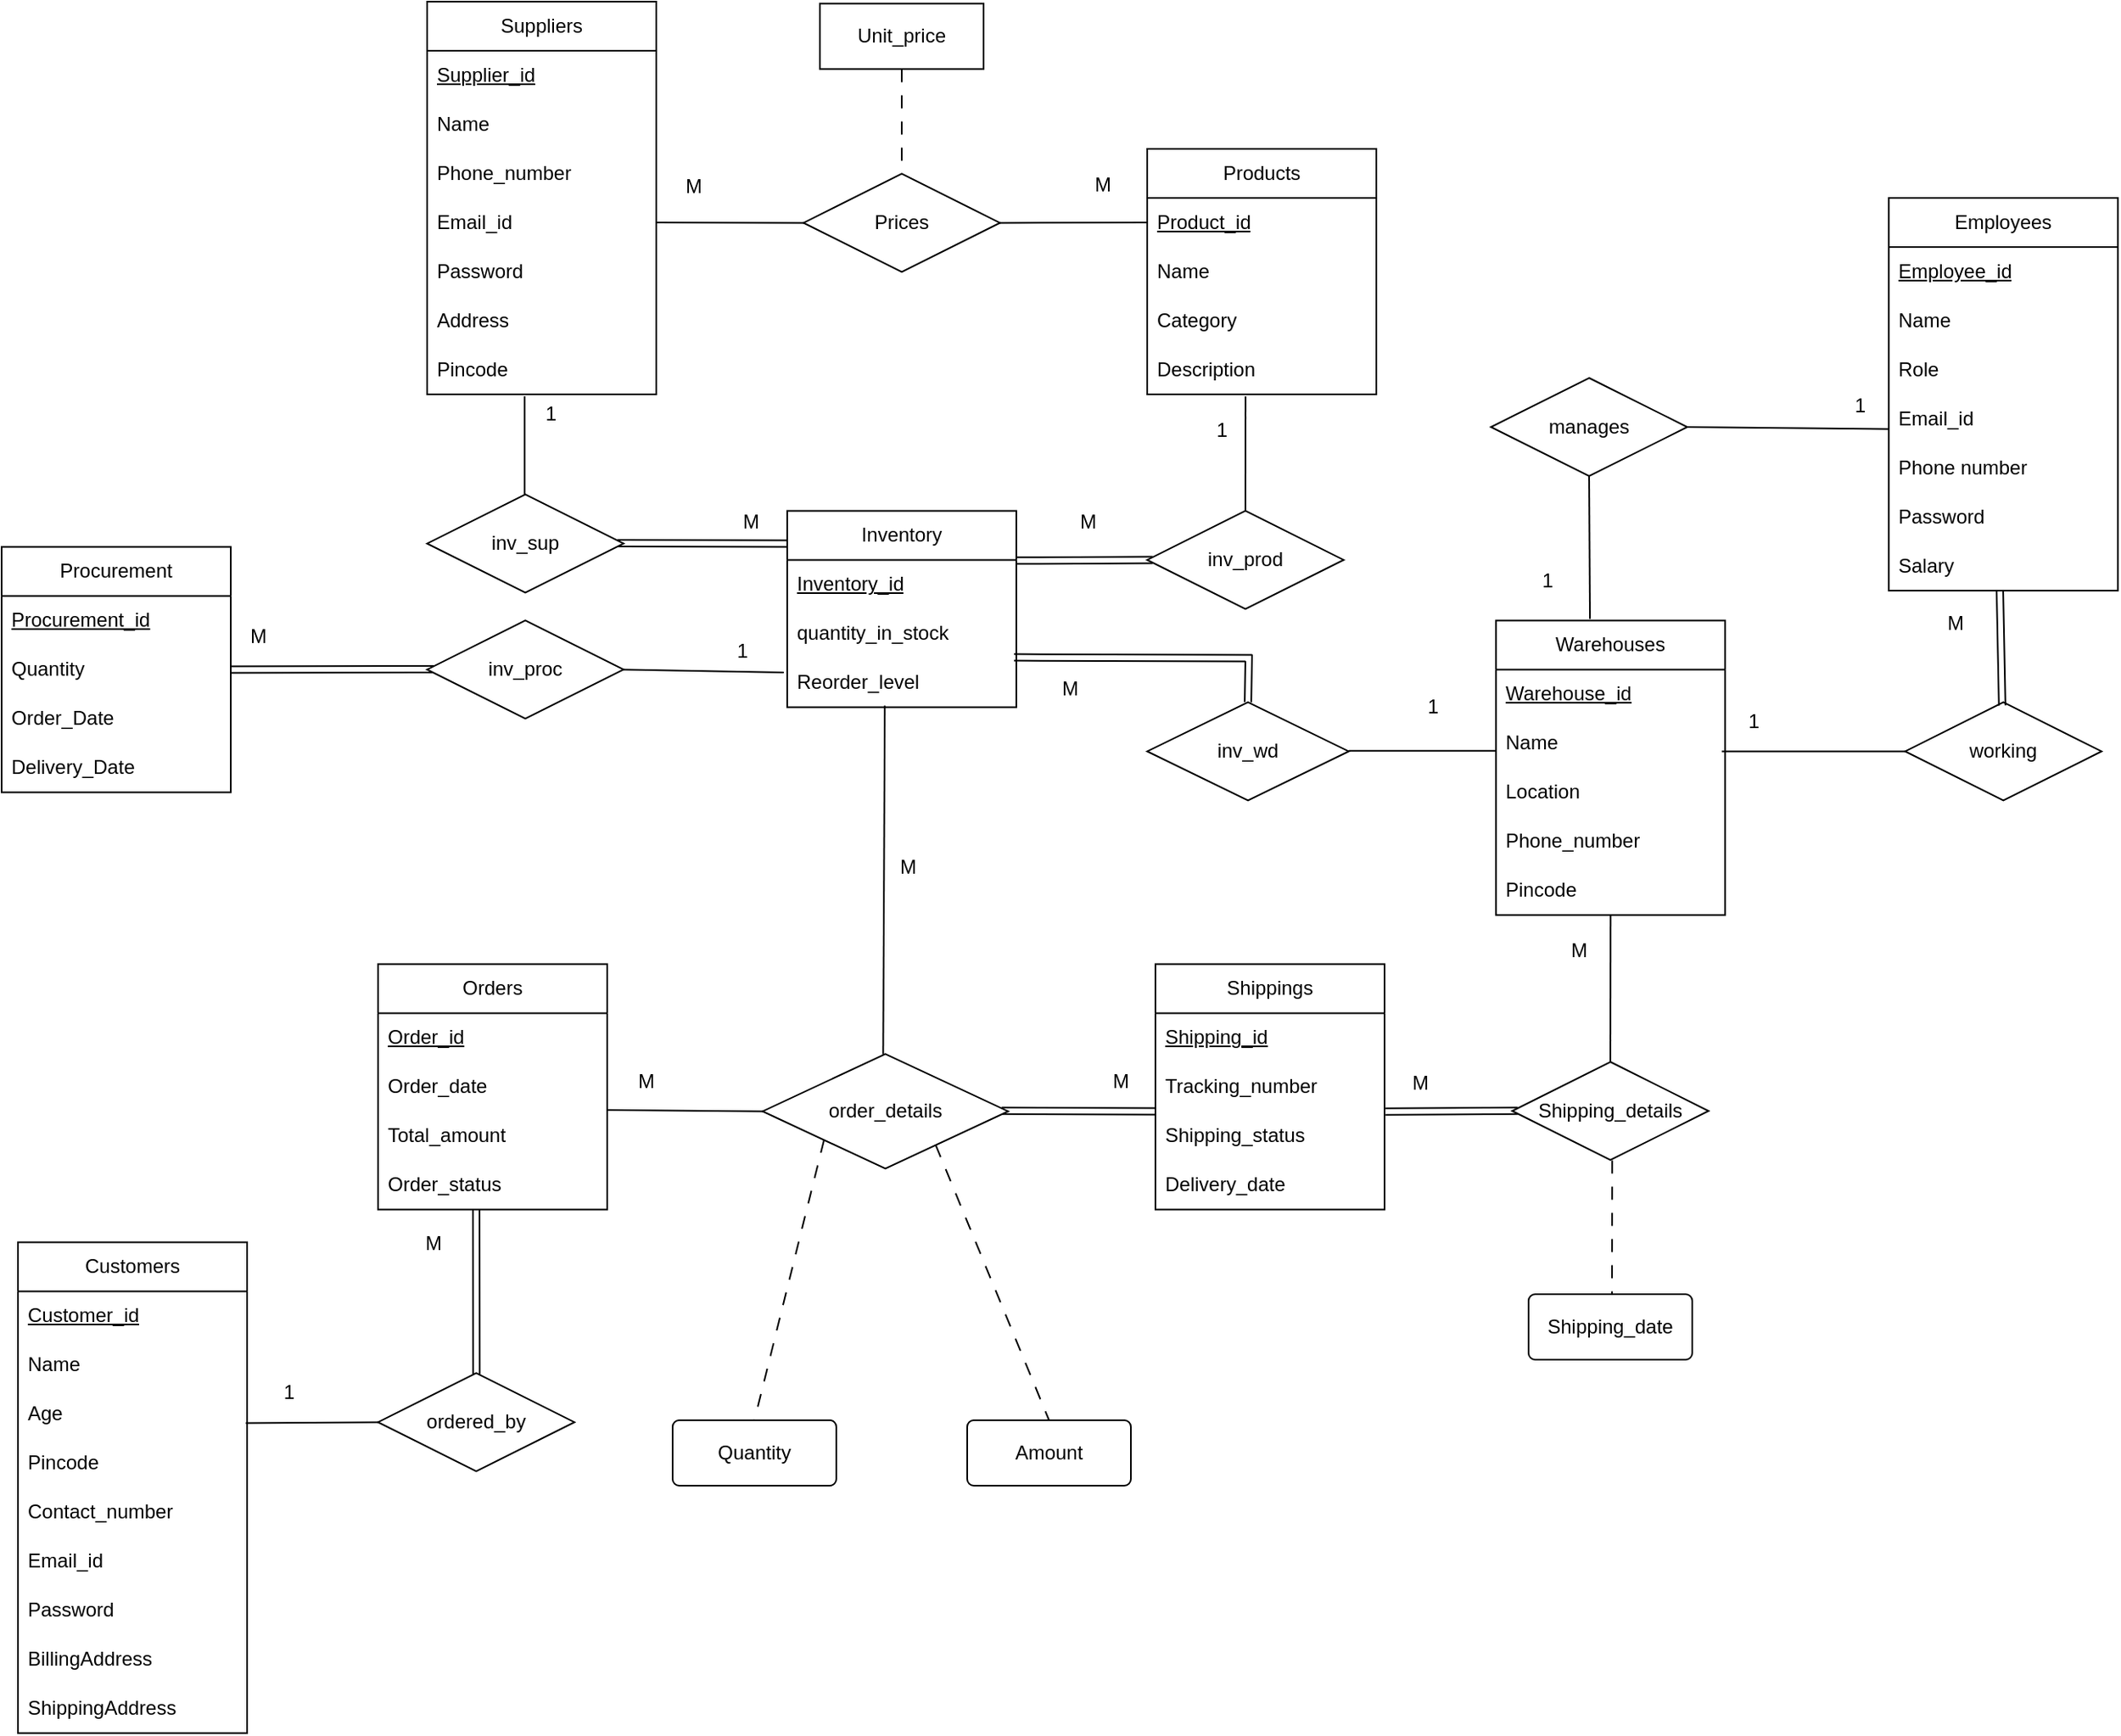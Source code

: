 <mxfile version="26.0.9">
  <diagram name="Page-1" id="eX2mGc1xsXaxanmaqfp4">
    <mxGraphModel dx="869" dy="508" grid="1" gridSize="10" guides="1" tooltips="1" connect="1" arrows="1" fold="1" page="1" pageScale="1" pageWidth="2336" pageHeight="1654" math="0" shadow="0">
      <root>
        <mxCell id="0" />
        <mxCell id="1" parent="0" />
        <mxCell id="3TpKh58GNLnH1wsVVT6F-79" value="Procurement" style="swimlane;fontStyle=0;childLayout=stackLayout;horizontal=1;startSize=30;horizontalStack=0;resizeParent=1;resizeParentMax=0;resizeLast=0;collapsible=1;marginBottom=0;whiteSpace=wrap;html=1;" parent="1" vertex="1">
          <mxGeometry x="470" y="603.2" width="140" height="150" as="geometry">
            <mxRectangle x="40" y="40" width="110" height="30" as="alternateBounds" />
          </mxGeometry>
        </mxCell>
        <mxCell id="3TpKh58GNLnH1wsVVT6F-80" value="Procurement_id" style="text;strokeColor=none;fillColor=none;align=left;verticalAlign=middle;spacingLeft=4;spacingRight=4;overflow=hidden;points=[[0,0.5],[1,0.5]];portConstraint=eastwest;rotatable=0;whiteSpace=wrap;html=1;fontStyle=4" parent="3TpKh58GNLnH1wsVVT6F-79" vertex="1">
          <mxGeometry y="30" width="140" height="30" as="geometry" />
        </mxCell>
        <mxCell id="3TpKh58GNLnH1wsVVT6F-81" value="Quantity" style="text;strokeColor=none;fillColor=none;align=left;verticalAlign=middle;spacingLeft=4;spacingRight=4;overflow=hidden;points=[[0,0.5],[1,0.5]];portConstraint=eastwest;rotatable=0;whiteSpace=wrap;html=1;" parent="3TpKh58GNLnH1wsVVT6F-79" vertex="1">
          <mxGeometry y="60" width="140" height="30" as="geometry" />
        </mxCell>
        <mxCell id="3TpKh58GNLnH1wsVVT6F-82" value="Order_Date" style="text;strokeColor=none;fillColor=none;align=left;verticalAlign=middle;spacingLeft=4;spacingRight=4;overflow=hidden;points=[[0,0.5],[1,0.5]];portConstraint=eastwest;rotatable=0;whiteSpace=wrap;html=1;" parent="3TpKh58GNLnH1wsVVT6F-79" vertex="1">
          <mxGeometry y="90" width="140" height="30" as="geometry" />
        </mxCell>
        <mxCell id="3TpKh58GNLnH1wsVVT6F-83" value="Delivery_Date" style="text;strokeColor=none;fillColor=none;align=left;verticalAlign=middle;spacingLeft=4;spacingRight=4;overflow=hidden;points=[[0,0.5],[1,0.5]];portConstraint=eastwest;rotatable=0;whiteSpace=wrap;html=1;" parent="3TpKh58GNLnH1wsVVT6F-79" vertex="1">
          <mxGeometry y="120" width="140" height="30" as="geometry" />
        </mxCell>
        <mxCell id="3TpKh58GNLnH1wsVVT6F-85" value="inv_proc" style="shape=rhombus;perimeter=rhombusPerimeter;whiteSpace=wrap;html=1;align=center;" parent="1" vertex="1">
          <mxGeometry x="730" y="648.2" width="120" height="60" as="geometry" />
        </mxCell>
        <mxCell id="3TpKh58GNLnH1wsVVT6F-87" value="Inventory" style="swimlane;fontStyle=0;childLayout=stackLayout;horizontal=1;startSize=30;horizontalStack=0;resizeParent=1;resizeParentMax=0;resizeLast=0;collapsible=1;marginBottom=0;whiteSpace=wrap;html=1;" parent="1" vertex="1">
          <mxGeometry x="950" y="581.2" width="140" height="120" as="geometry">
            <mxRectangle x="390" y="195" width="90" height="30" as="alternateBounds" />
          </mxGeometry>
        </mxCell>
        <mxCell id="3TpKh58GNLnH1wsVVT6F-88" value="&lt;u&gt;Inventory_id&lt;/u&gt;" style="text;strokeColor=none;fillColor=none;align=left;verticalAlign=middle;spacingLeft=4;spacingRight=4;overflow=hidden;points=[[0,0.5],[1,0.5]];portConstraint=eastwest;rotatable=0;whiteSpace=wrap;html=1;" parent="3TpKh58GNLnH1wsVVT6F-87" vertex="1">
          <mxGeometry y="30" width="140" height="30" as="geometry" />
        </mxCell>
        <mxCell id="3TpKh58GNLnH1wsVVT6F-92" value="quantity_in_stock" style="text;strokeColor=none;fillColor=none;align=left;verticalAlign=middle;spacingLeft=4;spacingRight=4;overflow=hidden;points=[[0,0.5],[1,0.5]];portConstraint=eastwest;rotatable=0;whiteSpace=wrap;html=1;" parent="3TpKh58GNLnH1wsVVT6F-87" vertex="1">
          <mxGeometry y="60" width="140" height="30" as="geometry" />
        </mxCell>
        <mxCell id="3TpKh58GNLnH1wsVVT6F-93" value="Reorder_level" style="text;strokeColor=none;fillColor=none;align=left;verticalAlign=middle;spacingLeft=4;spacingRight=4;overflow=hidden;points=[[0,0.5],[1,0.5]];portConstraint=eastwest;rotatable=0;whiteSpace=wrap;html=1;" parent="3TpKh58GNLnH1wsVVT6F-87" vertex="1">
          <mxGeometry y="90" width="140" height="30" as="geometry" />
        </mxCell>
        <mxCell id="3TpKh58GNLnH1wsVVT6F-94" value="Warehouses" style="swimlane;fontStyle=0;childLayout=stackLayout;horizontal=1;startSize=30;horizontalStack=0;resizeParent=1;resizeParentMax=0;resizeLast=0;collapsible=1;marginBottom=0;whiteSpace=wrap;html=1;" parent="1" vertex="1">
          <mxGeometry x="1383.12" y="648.2" width="140" height="180" as="geometry">
            <mxRectangle x="670" y="80" width="100" height="30" as="alternateBounds" />
          </mxGeometry>
        </mxCell>
        <mxCell id="3TpKh58GNLnH1wsVVT6F-95" value="&lt;u&gt;Warehouse_id&lt;/u&gt;" style="text;strokeColor=none;fillColor=none;align=left;verticalAlign=middle;spacingLeft=4;spacingRight=4;overflow=hidden;points=[[0,0.5],[1,0.5]];portConstraint=eastwest;rotatable=0;whiteSpace=wrap;html=1;" parent="3TpKh58GNLnH1wsVVT6F-94" vertex="1">
          <mxGeometry y="30" width="140" height="30" as="geometry" />
        </mxCell>
        <mxCell id="3TpKh58GNLnH1wsVVT6F-96" value="Name" style="text;strokeColor=none;fillColor=none;align=left;verticalAlign=middle;spacingLeft=4;spacingRight=4;overflow=hidden;points=[[0,0.5],[1,0.5]];portConstraint=eastwest;rotatable=0;whiteSpace=wrap;html=1;" parent="3TpKh58GNLnH1wsVVT6F-94" vertex="1">
          <mxGeometry y="60" width="140" height="30" as="geometry" />
        </mxCell>
        <mxCell id="3TpKh58GNLnH1wsVVT6F-97" value="Location" style="text;strokeColor=none;fillColor=none;align=left;verticalAlign=middle;spacingLeft=4;spacingRight=4;overflow=hidden;points=[[0,0.5],[1,0.5]];portConstraint=eastwest;rotatable=0;whiteSpace=wrap;html=1;" parent="3TpKh58GNLnH1wsVVT6F-94" vertex="1">
          <mxGeometry y="90" width="140" height="30" as="geometry" />
        </mxCell>
        <mxCell id="3TpKh58GNLnH1wsVVT6F-106" value="Phone_number" style="text;strokeColor=none;fillColor=none;align=left;verticalAlign=middle;spacingLeft=4;spacingRight=4;overflow=hidden;points=[[0,0.5],[1,0.5]];portConstraint=eastwest;rotatable=0;whiteSpace=wrap;html=1;" parent="3TpKh58GNLnH1wsVVT6F-94" vertex="1">
          <mxGeometry y="120" width="140" height="30" as="geometry" />
        </mxCell>
        <mxCell id="3TpKh58GNLnH1wsVVT6F-182" value="Pincode" style="text;strokeColor=none;fillColor=none;align=left;verticalAlign=middle;spacingLeft=4;spacingRight=4;overflow=hidden;points=[[0,0.5],[1,0.5]];portConstraint=eastwest;rotatable=0;whiteSpace=wrap;html=1;" parent="3TpKh58GNLnH1wsVVT6F-94" vertex="1">
          <mxGeometry y="150" width="140" height="30" as="geometry" />
        </mxCell>
        <mxCell id="3TpKh58GNLnH1wsVVT6F-99" value="Employees" style="swimlane;fontStyle=0;childLayout=stackLayout;horizontal=1;startSize=30;horizontalStack=0;resizeParent=1;resizeParentMax=0;resizeLast=0;collapsible=1;marginBottom=0;whiteSpace=wrap;html=1;" parent="1" vertex="1">
          <mxGeometry x="1623.12" y="390" width="140" height="240" as="geometry" />
        </mxCell>
        <mxCell id="3TpKh58GNLnH1wsVVT6F-100" value="&lt;u&gt;Employee_id&lt;/u&gt;" style="text;strokeColor=none;fillColor=none;align=left;verticalAlign=middle;spacingLeft=4;spacingRight=4;overflow=hidden;points=[[0,0.5],[1,0.5]];portConstraint=eastwest;rotatable=0;whiteSpace=wrap;html=1;" parent="3TpKh58GNLnH1wsVVT6F-99" vertex="1">
          <mxGeometry y="30" width="140" height="30" as="geometry" />
        </mxCell>
        <mxCell id="3TpKh58GNLnH1wsVVT6F-101" value="Name" style="text;strokeColor=none;fillColor=none;align=left;verticalAlign=middle;spacingLeft=4;spacingRight=4;overflow=hidden;points=[[0,0.5],[1,0.5]];portConstraint=eastwest;rotatable=0;whiteSpace=wrap;html=1;" parent="3TpKh58GNLnH1wsVVT6F-99" vertex="1">
          <mxGeometry y="60" width="140" height="30" as="geometry" />
        </mxCell>
        <mxCell id="3TpKh58GNLnH1wsVVT6F-103" value="Role" style="text;strokeColor=none;fillColor=none;align=left;verticalAlign=middle;spacingLeft=4;spacingRight=4;overflow=hidden;points=[[0,0.5],[1,0.5]];portConstraint=eastwest;rotatable=0;whiteSpace=wrap;html=1;" parent="3TpKh58GNLnH1wsVVT6F-99" vertex="1">
          <mxGeometry y="90" width="140" height="30" as="geometry" />
        </mxCell>
        <mxCell id="jpYjTuSaJjB6TIMRzjhP-1" value="Email_id" style="text;strokeColor=none;fillColor=none;align=left;verticalAlign=middle;spacingLeft=4;spacingRight=4;overflow=hidden;points=[[0,0.5],[1,0.5]];portConstraint=eastwest;rotatable=0;whiteSpace=wrap;html=1;" parent="3TpKh58GNLnH1wsVVT6F-99" vertex="1">
          <mxGeometry y="120" width="140" height="30" as="geometry" />
        </mxCell>
        <mxCell id="3TpKh58GNLnH1wsVVT6F-104" value="Phone number" style="text;strokeColor=none;fillColor=none;align=left;verticalAlign=middle;spacingLeft=4;spacingRight=4;overflow=hidden;points=[[0,0.5],[1,0.5]];portConstraint=eastwest;rotatable=0;whiteSpace=wrap;html=1;" parent="3TpKh58GNLnH1wsVVT6F-99" vertex="1">
          <mxGeometry y="150" width="140" height="30" as="geometry" />
        </mxCell>
        <mxCell id="jpYjTuSaJjB6TIMRzjhP-3" value="Password" style="text;strokeColor=none;fillColor=none;align=left;verticalAlign=middle;spacingLeft=4;spacingRight=4;overflow=hidden;points=[[0,0.5],[1,0.5]];portConstraint=eastwest;rotatable=0;whiteSpace=wrap;html=1;" parent="3TpKh58GNLnH1wsVVT6F-99" vertex="1">
          <mxGeometry y="180" width="140" height="30" as="geometry" />
        </mxCell>
        <mxCell id="H35tAPve7KbWBrgySF72-1" value="Salary" style="text;strokeColor=none;fillColor=none;align=left;verticalAlign=middle;spacingLeft=4;spacingRight=4;overflow=hidden;points=[[0,0.5],[1,0.5]];portConstraint=eastwest;rotatable=0;whiteSpace=wrap;html=1;" parent="3TpKh58GNLnH1wsVVT6F-99" vertex="1">
          <mxGeometry y="210" width="140" height="30" as="geometry" />
        </mxCell>
        <mxCell id="3TpKh58GNLnH1wsVVT6F-107" value="working" style="shape=rhombus;perimeter=rhombusPerimeter;whiteSpace=wrap;html=1;align=center;" parent="1" vertex="1">
          <mxGeometry x="1633.12" y="698.2" width="120" height="60" as="geometry" />
        </mxCell>
        <mxCell id="3TpKh58GNLnH1wsVVT6F-112" value="inv_wd" style="shape=rhombus;perimeter=rhombusPerimeter;whiteSpace=wrap;html=1;align=center;" parent="1" vertex="1">
          <mxGeometry x="1170" y="698.2" width="123.12" height="60" as="geometry" />
        </mxCell>
        <mxCell id="3TpKh58GNLnH1wsVVT6F-134" value="" style="endArrow=none;html=1;rounded=0;entryX=0;entryY=0.5;entryDx=0;entryDy=0;" parent="1" target="3TpKh58GNLnH1wsVVT6F-107" edge="1">
          <mxGeometry relative="1" as="geometry">
            <mxPoint x="1521.12" y="728.2" as="sourcePoint" />
            <mxPoint x="1631.12" y="728.2" as="targetPoint" />
          </mxGeometry>
        </mxCell>
        <mxCell id="3TpKh58GNLnH1wsVVT6F-135" value="1" style="resizable=0;html=1;whiteSpace=wrap;align=right;verticalAlign=bottom;" parent="3TpKh58GNLnH1wsVVT6F-134" connectable="0" vertex="1">
          <mxGeometry x="1" relative="1" as="geometry">
            <mxPoint x="-88" y="-10" as="offset" />
          </mxGeometry>
        </mxCell>
        <mxCell id="3TpKh58GNLnH1wsVVT6F-137" value="" style="endArrow=none;html=1;rounded=0;shape=link;exitX=0.494;exitY=0.033;exitDx=0;exitDy=0;exitPerimeter=0;" parent="1" source="3TpKh58GNLnH1wsVVT6F-107" edge="1">
          <mxGeometry relative="1" as="geometry">
            <mxPoint x="1751.12" y="728.2" as="sourcePoint" />
            <mxPoint x="1691" y="630" as="targetPoint" />
          </mxGeometry>
        </mxCell>
        <mxCell id="3TpKh58GNLnH1wsVVT6F-138" value="M" style="resizable=0;html=1;whiteSpace=wrap;align=right;verticalAlign=bottom;" parent="3TpKh58GNLnH1wsVVT6F-137" connectable="0" vertex="1">
          <mxGeometry x="1" relative="1" as="geometry">
            <mxPoint x="-21" y="28" as="offset" />
          </mxGeometry>
        </mxCell>
        <mxCell id="3TpKh58GNLnH1wsVVT6F-139" value="" style="endArrow=none;html=1;rounded=0;" parent="1" edge="1">
          <mxGeometry relative="1" as="geometry">
            <mxPoint x="1293.12" y="727.87" as="sourcePoint" />
            <mxPoint x="1383.12" y="727.87" as="targetPoint" />
          </mxGeometry>
        </mxCell>
        <mxCell id="3TpKh58GNLnH1wsVVT6F-140" value="1" style="resizable=0;html=1;whiteSpace=wrap;align=right;verticalAlign=bottom;" parent="3TpKh58GNLnH1wsVVT6F-139" connectable="0" vertex="1">
          <mxGeometry x="1" relative="1" as="geometry">
            <mxPoint x="-34" y="-18" as="offset" />
          </mxGeometry>
        </mxCell>
        <mxCell id="3TpKh58GNLnH1wsVVT6F-145" value="" style="endArrow=none;html=1;rounded=0;shape=link;entryX=0.5;entryY=0;entryDx=0;entryDy=0;exitX=0.99;exitY=0.986;exitDx=0;exitDy=0;exitPerimeter=0;" parent="1" source="3TpKh58GNLnH1wsVVT6F-92" target="3TpKh58GNLnH1wsVVT6F-112" edge="1">
          <mxGeometry relative="1" as="geometry">
            <mxPoint x="1090" y="631.2" as="sourcePoint" />
            <mxPoint x="1100" y="521.2" as="targetPoint" />
            <Array as="points">
              <mxPoint x="1232" y="671.2" />
            </Array>
          </mxGeometry>
        </mxCell>
        <mxCell id="3TpKh58GNLnH1wsVVT6F-146" value="M" style="resizable=0;html=1;whiteSpace=wrap;align=right;verticalAlign=bottom;" parent="3TpKh58GNLnH1wsVVT6F-145" connectable="0" vertex="1">
          <mxGeometry x="1" relative="1" as="geometry">
            <mxPoint x="-102" as="offset" />
          </mxGeometry>
        </mxCell>
        <mxCell id="3TpKh58GNLnH1wsVVT6F-151" value="inv_sup" style="shape=rhombus;perimeter=rhombusPerimeter;whiteSpace=wrap;html=1;align=center;" parent="1" vertex="1">
          <mxGeometry x="730" y="571.2" width="120" height="60" as="geometry" />
        </mxCell>
        <mxCell id="3TpKh58GNLnH1wsVVT6F-152" value="Suppliers" style="swimlane;fontStyle=0;childLayout=stackLayout;horizontal=1;startSize=30;horizontalStack=0;resizeParent=1;resizeParentMax=0;resizeLast=0;collapsible=1;marginBottom=0;whiteSpace=wrap;html=1;" parent="1" vertex="1">
          <mxGeometry x="730" y="270.0" width="140" height="240" as="geometry" />
        </mxCell>
        <mxCell id="3TpKh58GNLnH1wsVVT6F-153" value="&lt;u&gt;Supplier_id&lt;/u&gt;" style="text;strokeColor=none;fillColor=none;align=left;verticalAlign=middle;spacingLeft=4;spacingRight=4;overflow=hidden;points=[[0,0.5],[1,0.5]];portConstraint=eastwest;rotatable=0;whiteSpace=wrap;html=1;" parent="3TpKh58GNLnH1wsVVT6F-152" vertex="1">
          <mxGeometry y="30" width="140" height="30" as="geometry" />
        </mxCell>
        <mxCell id="3TpKh58GNLnH1wsVVT6F-154" value="Name" style="text;strokeColor=none;fillColor=none;align=left;verticalAlign=middle;spacingLeft=4;spacingRight=4;overflow=hidden;points=[[0,0.5],[1,0.5]];portConstraint=eastwest;rotatable=0;whiteSpace=wrap;html=1;" parent="3TpKh58GNLnH1wsVVT6F-152" vertex="1">
          <mxGeometry y="60" width="140" height="30" as="geometry" />
        </mxCell>
        <mxCell id="3TpKh58GNLnH1wsVVT6F-155" value="Phone_number" style="text;strokeColor=none;fillColor=none;align=left;verticalAlign=middle;spacingLeft=4;spacingRight=4;overflow=hidden;points=[[0,0.5],[1,0.5]];portConstraint=eastwest;rotatable=0;whiteSpace=wrap;html=1;" parent="3TpKh58GNLnH1wsVVT6F-152" vertex="1">
          <mxGeometry y="90" width="140" height="30" as="geometry" />
        </mxCell>
        <mxCell id="3TpKh58GNLnH1wsVVT6F-179" value="Email_id" style="text;strokeColor=none;fillColor=none;align=left;verticalAlign=middle;spacingLeft=4;spacingRight=4;overflow=hidden;points=[[0,0.5],[1,0.5]];portConstraint=eastwest;rotatable=0;whiteSpace=wrap;html=1;" parent="3TpKh58GNLnH1wsVVT6F-152" vertex="1">
          <mxGeometry y="120" width="140" height="30" as="geometry" />
        </mxCell>
        <mxCell id="3TpKh58GNLnH1wsVVT6F-181" value="Password" style="text;strokeColor=none;fillColor=none;align=left;verticalAlign=middle;spacingLeft=4;spacingRight=4;overflow=hidden;points=[[0,0.5],[1,0.5]];portConstraint=eastwest;rotatable=0;whiteSpace=wrap;html=1;" parent="3TpKh58GNLnH1wsVVT6F-152" vertex="1">
          <mxGeometry y="150" width="140" height="30" as="geometry" />
        </mxCell>
        <mxCell id="3TpKh58GNLnH1wsVVT6F-156" value="Address" style="text;strokeColor=none;fillColor=none;align=left;verticalAlign=middle;spacingLeft=4;spacingRight=4;overflow=hidden;points=[[0,0.5],[1,0.5]];portConstraint=eastwest;rotatable=0;whiteSpace=wrap;html=1;" parent="3TpKh58GNLnH1wsVVT6F-152" vertex="1">
          <mxGeometry y="180" width="140" height="30" as="geometry" />
        </mxCell>
        <mxCell id="3TpKh58GNLnH1wsVVT6F-180" value="Pincode" style="text;strokeColor=none;fillColor=none;align=left;verticalAlign=middle;spacingLeft=4;spacingRight=4;overflow=hidden;points=[[0,0.5],[1,0.5]];portConstraint=eastwest;rotatable=0;whiteSpace=wrap;html=1;" parent="3TpKh58GNLnH1wsVVT6F-152" vertex="1">
          <mxGeometry y="210" width="140" height="30" as="geometry" />
        </mxCell>
        <mxCell id="3TpKh58GNLnH1wsVVT6F-157" value="" style="endArrow=none;html=1;rounded=0;exitX=0;exitY=0.5;exitDx=0;exitDy=0;shape=link;entryX=0.969;entryY=0.496;entryDx=0;entryDy=0;entryPerimeter=0;" parent="1" target="3TpKh58GNLnH1wsVVT6F-151" edge="1">
          <mxGeometry relative="1" as="geometry">
            <mxPoint x="950" y="601.2" as="sourcePoint" />
            <mxPoint x="820" y="601.2" as="targetPoint" />
          </mxGeometry>
        </mxCell>
        <mxCell id="3TpKh58GNLnH1wsVVT6F-158" value="1" style="resizable=0;html=1;whiteSpace=wrap;align=right;verticalAlign=bottom;" parent="3TpKh58GNLnH1wsVVT6F-157" connectable="0" vertex="1">
          <mxGeometry x="1" relative="1" as="geometry">
            <mxPoint x="-36" y="-70" as="offset" />
          </mxGeometry>
        </mxCell>
        <mxCell id="3TpKh58GNLnH1wsVVT6F-163" value="" style="endArrow=none;html=1;rounded=0;entryX=-0.015;entryY=0.294;entryDx=0;entryDy=0;exitX=1;exitY=0.5;exitDx=0;exitDy=0;entryPerimeter=0;" parent="1" source="3TpKh58GNLnH1wsVVT6F-85" target="3TpKh58GNLnH1wsVVT6F-93" edge="1">
          <mxGeometry relative="1" as="geometry">
            <mxPoint x="1000.11" y="521.2" as="sourcePoint" />
            <mxPoint x="950.0" y="670.7" as="targetPoint" />
          </mxGeometry>
        </mxCell>
        <mxCell id="3TpKh58GNLnH1wsVVT6F-164" value="1" style="resizable=0;html=1;whiteSpace=wrap;align=right;verticalAlign=bottom;" parent="3TpKh58GNLnH1wsVVT6F-163" connectable="0" vertex="1">
          <mxGeometry x="1" relative="1" as="geometry">
            <mxPoint x="-20" y="-5" as="offset" />
          </mxGeometry>
        </mxCell>
        <mxCell id="3TpKh58GNLnH1wsVVT6F-165" value="" style="endArrow=none;html=1;rounded=0;" parent="1" edge="1">
          <mxGeometry relative="1" as="geometry">
            <mxPoint x="789.58" y="571.2" as="sourcePoint" />
            <mxPoint x="789.58" y="511.2" as="targetPoint" />
          </mxGeometry>
        </mxCell>
        <mxCell id="3TpKh58GNLnH1wsVVT6F-166" value="M" style="resizable=0;html=1;whiteSpace=wrap;align=right;verticalAlign=bottom;" parent="3TpKh58GNLnH1wsVVT6F-165" connectable="0" vertex="1">
          <mxGeometry x="1" relative="1" as="geometry">
            <mxPoint x="145" y="85" as="offset" />
          </mxGeometry>
        </mxCell>
        <mxCell id="3TpKh58GNLnH1wsVVT6F-170" value="inv_prod" style="shape=rhombus;perimeter=rhombusPerimeter;whiteSpace=wrap;html=1;align=center;" parent="1" vertex="1">
          <mxGeometry x="1170" y="581.2" width="120" height="60" as="geometry" />
        </mxCell>
        <mxCell id="3TpKh58GNLnH1wsVVT6F-174" value="Products" style="swimlane;fontStyle=0;childLayout=stackLayout;horizontal=1;startSize=30;horizontalStack=0;resizeParent=1;resizeParentMax=0;resizeLast=0;collapsible=1;marginBottom=0;whiteSpace=wrap;html=1;" parent="1" vertex="1">
          <mxGeometry x="1170" y="360.0" width="140" height="150" as="geometry" />
        </mxCell>
        <mxCell id="3TpKh58GNLnH1wsVVT6F-175" value="&lt;u&gt;Product_id&lt;/u&gt;" style="text;strokeColor=none;fillColor=none;align=left;verticalAlign=middle;spacingLeft=4;spacingRight=4;overflow=hidden;points=[[0,0.5],[1,0.5]];portConstraint=eastwest;rotatable=0;whiteSpace=wrap;html=1;" parent="3TpKh58GNLnH1wsVVT6F-174" vertex="1">
          <mxGeometry y="30" width="140" height="30" as="geometry" />
        </mxCell>
        <mxCell id="3TpKh58GNLnH1wsVVT6F-176" value="Name" style="text;strokeColor=none;fillColor=none;align=left;verticalAlign=middle;spacingLeft=4;spacingRight=4;overflow=hidden;points=[[0,0.5],[1,0.5]];portConstraint=eastwest;rotatable=0;whiteSpace=wrap;html=1;" parent="3TpKh58GNLnH1wsVVT6F-174" vertex="1">
          <mxGeometry y="60" width="140" height="30" as="geometry" />
        </mxCell>
        <mxCell id="3TpKh58GNLnH1wsVVT6F-178" value="Category" style="text;strokeColor=none;fillColor=none;align=left;verticalAlign=middle;spacingLeft=4;spacingRight=4;overflow=hidden;points=[[0,0.5],[1,0.5]];portConstraint=eastwest;rotatable=0;whiteSpace=wrap;html=1;" parent="3TpKh58GNLnH1wsVVT6F-174" vertex="1">
          <mxGeometry y="90" width="140" height="30" as="geometry" />
        </mxCell>
        <mxCell id="3TpKh58GNLnH1wsVVT6F-183" value="Description" style="text;strokeColor=none;fillColor=none;align=left;verticalAlign=middle;spacingLeft=4;spacingRight=4;overflow=hidden;points=[[0,0.5],[1,0.5]];portConstraint=eastwest;rotatable=0;whiteSpace=wrap;html=1;" parent="3TpKh58GNLnH1wsVVT6F-174" vertex="1">
          <mxGeometry y="120" width="140" height="30" as="geometry" />
        </mxCell>
        <mxCell id="3TpKh58GNLnH1wsVVT6F-219" value="Shippings" style="swimlane;fontStyle=0;childLayout=stackLayout;horizontal=1;startSize=30;horizontalStack=0;resizeParent=1;resizeParentMax=0;resizeLast=0;collapsible=1;marginBottom=0;whiteSpace=wrap;html=1;" parent="1" vertex="1">
          <mxGeometry x="1175" y="858.2" width="140" height="150" as="geometry">
            <mxRectangle x="600" y="590" width="90" height="30" as="alternateBounds" />
          </mxGeometry>
        </mxCell>
        <mxCell id="3TpKh58GNLnH1wsVVT6F-220" value="Shipping_id" style="text;strokeColor=none;fillColor=none;align=left;verticalAlign=middle;spacingLeft=4;spacingRight=4;overflow=hidden;points=[[0,0.5],[1,0.5]];portConstraint=eastwest;rotatable=0;whiteSpace=wrap;html=1;fontStyle=4" parent="3TpKh58GNLnH1wsVVT6F-219" vertex="1">
          <mxGeometry y="30" width="140" height="30" as="geometry" />
        </mxCell>
        <mxCell id="3TpKh58GNLnH1wsVVT6F-223" value="Tracking_number" style="text;strokeColor=none;fillColor=none;align=left;verticalAlign=middle;spacingLeft=4;spacingRight=4;overflow=hidden;points=[[0,0.5],[1,0.5]];portConstraint=eastwest;rotatable=0;whiteSpace=wrap;html=1;" parent="3TpKh58GNLnH1wsVVT6F-219" vertex="1">
          <mxGeometry y="60" width="140" height="30" as="geometry" />
        </mxCell>
        <mxCell id="3TpKh58GNLnH1wsVVT6F-224" value="Shipping_status" style="text;strokeColor=none;fillColor=none;align=left;verticalAlign=middle;spacingLeft=4;spacingRight=4;overflow=hidden;points=[[0,0.5],[1,0.5]];portConstraint=eastwest;rotatable=0;whiteSpace=wrap;html=1;" parent="3TpKh58GNLnH1wsVVT6F-219" vertex="1">
          <mxGeometry y="90" width="140" height="30" as="geometry" />
        </mxCell>
        <mxCell id="3TpKh58GNLnH1wsVVT6F-221" value="Delivery_date" style="text;strokeColor=none;fillColor=none;align=left;verticalAlign=middle;spacingLeft=4;spacingRight=4;overflow=hidden;points=[[0,0.5],[1,0.5]];portConstraint=eastwest;rotatable=0;whiteSpace=wrap;html=1;" parent="3TpKh58GNLnH1wsVVT6F-219" vertex="1">
          <mxGeometry y="120" width="140" height="30" as="geometry" />
        </mxCell>
        <mxCell id="3TpKh58GNLnH1wsVVT6F-225" value="Orders" style="swimlane;fontStyle=0;childLayout=stackLayout;horizontal=1;startSize=30;horizontalStack=0;resizeParent=1;resizeParentMax=0;resizeLast=0;collapsible=1;marginBottom=0;whiteSpace=wrap;html=1;" parent="1" vertex="1">
          <mxGeometry x="700" y="858.2" width="140" height="150" as="geometry" />
        </mxCell>
        <mxCell id="3TpKh58GNLnH1wsVVT6F-226" value="&lt;u&gt;Order_id&lt;/u&gt;" style="text;strokeColor=none;fillColor=none;align=left;verticalAlign=middle;spacingLeft=4;spacingRight=4;overflow=hidden;points=[[0,0.5],[1,0.5]];portConstraint=eastwest;rotatable=0;whiteSpace=wrap;html=1;" parent="3TpKh58GNLnH1wsVVT6F-225" vertex="1">
          <mxGeometry y="30" width="140" height="30" as="geometry" />
        </mxCell>
        <mxCell id="3TpKh58GNLnH1wsVVT6F-228" value="Order_date" style="text;strokeColor=none;fillColor=none;align=left;verticalAlign=middle;spacingLeft=4;spacingRight=4;overflow=hidden;points=[[0,0.5],[1,0.5]];portConstraint=eastwest;rotatable=0;whiteSpace=wrap;html=1;" parent="3TpKh58GNLnH1wsVVT6F-225" vertex="1">
          <mxGeometry y="60" width="140" height="30" as="geometry" />
        </mxCell>
        <mxCell id="3TpKh58GNLnH1wsVVT6F-229" value="Total_amount" style="text;strokeColor=none;fillColor=none;align=left;verticalAlign=middle;spacingLeft=4;spacingRight=4;overflow=hidden;points=[[0,0.5],[1,0.5]];portConstraint=eastwest;rotatable=0;whiteSpace=wrap;html=1;" parent="3TpKh58GNLnH1wsVVT6F-225" vertex="1">
          <mxGeometry y="90" width="140" height="30" as="geometry" />
        </mxCell>
        <mxCell id="3TpKh58GNLnH1wsVVT6F-230" value="Order_status" style="text;strokeColor=none;fillColor=none;align=left;verticalAlign=middle;spacingLeft=4;spacingRight=4;overflow=hidden;points=[[0,0.5],[1,0.5]];portConstraint=eastwest;rotatable=0;whiteSpace=wrap;html=1;" parent="3TpKh58GNLnH1wsVVT6F-225" vertex="1">
          <mxGeometry y="120" width="140" height="30" as="geometry" />
        </mxCell>
        <mxCell id="3TpKh58GNLnH1wsVVT6F-231" value="Customers" style="swimlane;fontStyle=0;childLayout=stackLayout;horizontal=1;startSize=30;horizontalStack=0;resizeParent=1;resizeParentMax=0;resizeLast=0;collapsible=1;marginBottom=0;whiteSpace=wrap;html=1;" parent="1" vertex="1">
          <mxGeometry x="480" y="1028.2" width="140" height="300" as="geometry" />
        </mxCell>
        <mxCell id="3TpKh58GNLnH1wsVVT6F-232" value="&lt;u&gt;Customer_id&lt;/u&gt;" style="text;strokeColor=none;fillColor=none;align=left;verticalAlign=middle;spacingLeft=4;spacingRight=4;overflow=hidden;points=[[0,0.5],[1,0.5]];portConstraint=eastwest;rotatable=0;whiteSpace=wrap;html=1;" parent="3TpKh58GNLnH1wsVVT6F-231" vertex="1">
          <mxGeometry y="30" width="140" height="30" as="geometry" />
        </mxCell>
        <mxCell id="3TpKh58GNLnH1wsVVT6F-233" value="Name" style="text;strokeColor=none;fillColor=none;align=left;verticalAlign=middle;spacingLeft=4;spacingRight=4;overflow=hidden;points=[[0,0.5],[1,0.5]];portConstraint=eastwest;rotatable=0;whiteSpace=wrap;html=1;" parent="3TpKh58GNLnH1wsVVT6F-231" vertex="1">
          <mxGeometry y="60" width="140" height="30" as="geometry" />
        </mxCell>
        <mxCell id="3TpKh58GNLnH1wsVVT6F-235" value="Age" style="text;strokeColor=none;fillColor=none;align=left;verticalAlign=middle;spacingLeft=4;spacingRight=4;overflow=hidden;points=[[0,0.5],[1,0.5]];portConstraint=eastwest;rotatable=0;whiteSpace=wrap;html=1;" parent="3TpKh58GNLnH1wsVVT6F-231" vertex="1">
          <mxGeometry y="90" width="140" height="30" as="geometry" />
        </mxCell>
        <mxCell id="3TpKh58GNLnH1wsVVT6F-234" value="Pincode" style="text;strokeColor=none;fillColor=none;align=left;verticalAlign=middle;spacingLeft=4;spacingRight=4;overflow=hidden;points=[[0,0.5],[1,0.5]];portConstraint=eastwest;rotatable=0;whiteSpace=wrap;html=1;" parent="3TpKh58GNLnH1wsVVT6F-231" vertex="1">
          <mxGeometry y="120" width="140" height="30" as="geometry" />
        </mxCell>
        <mxCell id="3TpKh58GNLnH1wsVVT6F-236" value="Contact_number" style="text;strokeColor=none;fillColor=none;align=left;verticalAlign=middle;spacingLeft=4;spacingRight=4;overflow=hidden;points=[[0,0.5],[1,0.5]];portConstraint=eastwest;rotatable=0;whiteSpace=wrap;html=1;" parent="3TpKh58GNLnH1wsVVT6F-231" vertex="1">
          <mxGeometry y="150" width="140" height="30" as="geometry" />
        </mxCell>
        <mxCell id="3TpKh58GNLnH1wsVVT6F-267" value="Email_id" style="text;strokeColor=none;fillColor=none;align=left;verticalAlign=middle;spacingLeft=4;spacingRight=4;overflow=hidden;points=[[0,0.5],[1,0.5]];portConstraint=eastwest;rotatable=0;whiteSpace=wrap;html=1;" parent="3TpKh58GNLnH1wsVVT6F-231" vertex="1">
          <mxGeometry y="180" width="140" height="30" as="geometry" />
        </mxCell>
        <mxCell id="3TpKh58GNLnH1wsVVT6F-268" value="Password" style="text;strokeColor=none;fillColor=none;align=left;verticalAlign=middle;spacingLeft=4;spacingRight=4;overflow=hidden;points=[[0,0.5],[1,0.5]];portConstraint=eastwest;rotatable=0;whiteSpace=wrap;html=1;" parent="3TpKh58GNLnH1wsVVT6F-231" vertex="1">
          <mxGeometry y="210" width="140" height="30" as="geometry" />
        </mxCell>
        <mxCell id="3TpKh58GNLnH1wsVVT6F-237" value="BillingAddress" style="text;strokeColor=none;fillColor=none;align=left;verticalAlign=middle;spacingLeft=4;spacingRight=4;overflow=hidden;points=[[0,0.5],[1,0.5]];portConstraint=eastwest;rotatable=0;whiteSpace=wrap;html=1;" parent="3TpKh58GNLnH1wsVVT6F-231" vertex="1">
          <mxGeometry y="240" width="140" height="30" as="geometry" />
        </mxCell>
        <mxCell id="3TpKh58GNLnH1wsVVT6F-238" value="ShippingAddress" style="text;strokeColor=none;fillColor=none;align=left;verticalAlign=middle;spacingLeft=4;spacingRight=4;overflow=hidden;points=[[0,0.5],[1,0.5]];portConstraint=eastwest;rotatable=0;whiteSpace=wrap;html=1;" parent="3TpKh58GNLnH1wsVVT6F-231" vertex="1">
          <mxGeometry y="270" width="140" height="30" as="geometry" />
        </mxCell>
        <mxCell id="3TpKh58GNLnH1wsVVT6F-245" value="" style="endArrow=none;html=1;rounded=0;exitX=0.426;exitY=0.969;exitDx=0;exitDy=0;exitPerimeter=0;entryX=0.491;entryY=0.003;entryDx=0;entryDy=0;entryPerimeter=0;" parent="1" source="3TpKh58GNLnH1wsVVT6F-93" target="pDaNjG8lj1PzLGZHlgrG-6" edge="1">
          <mxGeometry relative="1" as="geometry">
            <mxPoint x="999.47" y="861.2" as="sourcePoint" />
            <mxPoint x="1000" y="1001.2" as="targetPoint" />
          </mxGeometry>
        </mxCell>
        <mxCell id="3TpKh58GNLnH1wsVVT6F-250" value="" style="endArrow=none;html=1;rounded=0;entryX=0;entryY=0.5;entryDx=0;entryDy=0;" parent="1" target="pDaNjG8lj1PzLGZHlgrG-6" edge="1">
          <mxGeometry relative="1" as="geometry">
            <mxPoint x="840" y="947.43" as="sourcePoint" />
            <mxPoint x="920" y="947.43" as="targetPoint" />
          </mxGeometry>
        </mxCell>
        <mxCell id="3TpKh58GNLnH1wsVVT6F-257" value="" style="endArrow=none;html=1;rounded=0;shape=link;exitX=0.974;exitY=0.496;exitDx=0;exitDy=0;exitPerimeter=0;" parent="1" source="pDaNjG8lj1PzLGZHlgrG-6" edge="1">
          <mxGeometry relative="1" as="geometry">
            <mxPoint x="1085" y="948.2" as="sourcePoint" />
            <mxPoint x="1175" y="948.2" as="targetPoint" />
          </mxGeometry>
        </mxCell>
        <mxCell id="3TpKh58GNLnH1wsVVT6F-258" value="M" style="resizable=0;html=1;whiteSpace=wrap;align=right;verticalAlign=bottom;" parent="3TpKh58GNLnH1wsVVT6F-257" connectable="0" vertex="1">
          <mxGeometry x="1" relative="1" as="geometry">
            <mxPoint x="-145" y="-141" as="offset" />
          </mxGeometry>
        </mxCell>
        <mxCell id="pDaNjG8lj1PzLGZHlgrG-7" value="M" style="resizable=0;html=1;whiteSpace=wrap;align=right;verticalAlign=bottom;" parent="3TpKh58GNLnH1wsVVT6F-257" connectable="0" vertex="1">
          <mxGeometry x="1" relative="1" as="geometry">
            <mxPoint x="-15" y="-10" as="offset" />
          </mxGeometry>
        </mxCell>
        <mxCell id="pDaNjG8lj1PzLGZHlgrG-9" value="M" style="resizable=0;html=1;whiteSpace=wrap;align=right;verticalAlign=bottom;" parent="3TpKh58GNLnH1wsVVT6F-257" connectable="0" vertex="1">
          <mxGeometry x="1" relative="1" as="geometry">
            <mxPoint x="-305" y="-10" as="offset" />
          </mxGeometry>
        </mxCell>
        <mxCell id="3TpKh58GNLnH1wsVVT6F-260" value="" style="endArrow=none;html=1;rounded=0;entryX=0.501;entryY=0.012;entryDx=0;entryDy=0;exitX=0.429;exitY=1.009;exitDx=0;exitDy=0;exitPerimeter=0;shape=link;entryPerimeter=0;" parent="1" target="3TpKh58GNLnH1wsVVT6F-262" edge="1">
          <mxGeometry relative="1" as="geometry">
            <mxPoint x="760" y="1008.2" as="sourcePoint" />
            <mxPoint x="920" y="1058.2" as="targetPoint" />
          </mxGeometry>
        </mxCell>
        <mxCell id="3TpKh58GNLnH1wsVVT6F-261" value="M" style="resizable=0;html=1;whiteSpace=wrap;align=right;verticalAlign=bottom;" parent="3TpKh58GNLnH1wsVVT6F-260" connectable="0" vertex="1">
          <mxGeometry x="1" relative="1" as="geometry">
            <mxPoint x="-20" y="-71" as="offset" />
          </mxGeometry>
        </mxCell>
        <mxCell id="3TpKh58GNLnH1wsVVT6F-262" value="ordered_by" style="shape=rhombus;perimeter=rhombusPerimeter;whiteSpace=wrap;html=1;align=center;" parent="1" vertex="1">
          <mxGeometry x="700" y="1108.2" width="120" height="60" as="geometry" />
        </mxCell>
        <mxCell id="3TpKh58GNLnH1wsVVT6F-263" value="" style="endArrow=none;html=1;rounded=0;entryX=0;entryY=0.5;entryDx=0;entryDy=0;exitX=0.994;exitY=0.687;exitDx=0;exitDy=0;exitPerimeter=0;" parent="1" source="3TpKh58GNLnH1wsVVT6F-235" target="3TpKh58GNLnH1wsVVT6F-262" edge="1">
          <mxGeometry relative="1" as="geometry">
            <mxPoint x="620" y="1136.35" as="sourcePoint" />
            <mxPoint x="707.06" y="1140.04" as="targetPoint" />
          </mxGeometry>
        </mxCell>
        <mxCell id="3TpKh58GNLnH1wsVVT6F-264" value="1" style="resizable=0;html=1;whiteSpace=wrap;align=right;verticalAlign=bottom;" parent="3TpKh58GNLnH1wsVVT6F-263" connectable="0" vertex="1">
          <mxGeometry x="1" relative="1" as="geometry">
            <mxPoint x="-50" y="-10" as="offset" />
          </mxGeometry>
        </mxCell>
        <mxCell id="pDaNjG8lj1PzLGZHlgrG-6" value="order_details" style="shape=rhombus;perimeter=rhombusPerimeter;whiteSpace=wrap;html=1;align=center;" parent="1" vertex="1">
          <mxGeometry x="935" y="913.2" width="150" height="70" as="geometry" />
        </mxCell>
        <mxCell id="pDaNjG8lj1PzLGZHlgrG-10" value="" style="shape=link;html=1;rounded=0;exitX=1;exitY=0.5;exitDx=0;exitDy=0;entryX=0.033;entryY=0.496;entryDx=0;entryDy=0;entryPerimeter=0;" parent="1" source="3TpKh58GNLnH1wsVVT6F-81" target="3TpKh58GNLnH1wsVVT6F-85" edge="1">
          <mxGeometry relative="1" as="geometry">
            <mxPoint x="730.56" y="631.2" as="sourcePoint" />
            <mxPoint x="890.56" y="631.2" as="targetPoint" />
          </mxGeometry>
        </mxCell>
        <mxCell id="pDaNjG8lj1PzLGZHlgrG-11" value="M" style="resizable=0;html=1;whiteSpace=wrap;align=right;verticalAlign=bottom;" parent="pDaNjG8lj1PzLGZHlgrG-10" connectable="0" vertex="1">
          <mxGeometry x="1" relative="1" as="geometry">
            <mxPoint x="-100" y="-11" as="offset" />
          </mxGeometry>
        </mxCell>
        <mxCell id="pDaNjG8lj1PzLGZHlgrG-15" value="" style="endArrow=none;html=1;rounded=0;exitX=0;exitY=1;exitDx=0;exitDy=0;dashed=1;dashPattern=8 8;entryX=0.5;entryY=0;entryDx=0;entryDy=0;" parent="1" source="pDaNjG8lj1PzLGZHlgrG-6" edge="1" target="pDaNjG8lj1PzLGZHlgrG-16">
          <mxGeometry relative="1" as="geometry">
            <mxPoint x="950" y="1058.2" as="sourcePoint" />
            <mxPoint x="1010" y="1108.2" as="targetPoint" />
          </mxGeometry>
        </mxCell>
        <mxCell id="pDaNjG8lj1PzLGZHlgrG-16" value="Quantity" style="rounded=1;arcSize=10;whiteSpace=wrap;html=1;align=center;" parent="1" vertex="1">
          <mxGeometry x="880" y="1137" width="100" height="40" as="geometry" />
        </mxCell>
        <mxCell id="t3k6a1OL7_UXYmhpZBFN-12" value="" style="endArrow=none;html=1;rounded=0;entryX=0.028;entryY=0.501;entryDx=0;entryDy=0;shape=link;exitX=0.998;exitY=0.015;exitDx=0;exitDy=0;exitPerimeter=0;entryPerimeter=0;" parent="1" source="3TpKh58GNLnH1wsVVT6F-88" target="3TpKh58GNLnH1wsVVT6F-170" edge="1">
          <mxGeometry relative="1" as="geometry">
            <mxPoint x="1302.18" y="181.2" as="sourcePoint" />
            <mxPoint x="1391" y="205.0" as="targetPoint" />
            <Array as="points" />
          </mxGeometry>
        </mxCell>
        <mxCell id="t3k6a1OL7_UXYmhpZBFN-13" value="M" style="resizable=0;html=1;whiteSpace=wrap;align=right;verticalAlign=bottom;" parent="t3k6a1OL7_UXYmhpZBFN-12" connectable="0" vertex="1">
          <mxGeometry x="1" relative="1" as="geometry">
            <mxPoint x="-33" y="-15" as="offset" />
          </mxGeometry>
        </mxCell>
        <mxCell id="t3k6a1OL7_UXYmhpZBFN-15" value="Prices" style="shape=rhombus;perimeter=rhombusPerimeter;whiteSpace=wrap;html=1;align=center;" parent="1" vertex="1">
          <mxGeometry x="960" y="375.2" width="120" height="60" as="geometry" />
        </mxCell>
        <mxCell id="t3k6a1OL7_UXYmhpZBFN-16" value="" style="endArrow=none;html=1;rounded=0;entryX=0;entryY=0.5;entryDx=0;entryDy=0;exitX=1;exitY=0.5;exitDx=0;exitDy=0;" parent="1" source="3TpKh58GNLnH1wsVVT6F-179" target="t3k6a1OL7_UXYmhpZBFN-15" edge="1">
          <mxGeometry relative="1" as="geometry">
            <mxPoint x="870" y="401.2" as="sourcePoint" />
            <mxPoint x="1030" y="401.2" as="targetPoint" />
          </mxGeometry>
        </mxCell>
        <mxCell id="t3k6a1OL7_UXYmhpZBFN-17" value="M" style="resizable=0;html=1;whiteSpace=wrap;align=right;verticalAlign=bottom;" parent="t3k6a1OL7_UXYmhpZBFN-16" connectable="0" vertex="1">
          <mxGeometry x="1" relative="1" as="geometry">
            <mxPoint x="-60" y="-14" as="offset" />
          </mxGeometry>
        </mxCell>
        <mxCell id="t3k6a1OL7_UXYmhpZBFN-18" value="" style="endArrow=none;html=1;rounded=0;exitX=1;exitY=0.5;exitDx=0;exitDy=0;entryX=0;entryY=0.5;entryDx=0;entryDy=0;" parent="1" source="t3k6a1OL7_UXYmhpZBFN-15" target="3TpKh58GNLnH1wsVVT6F-175" edge="1">
          <mxGeometry relative="1" as="geometry">
            <mxPoint x="1070" y="401.2" as="sourcePoint" />
            <mxPoint x="1230" y="401.2" as="targetPoint" />
          </mxGeometry>
        </mxCell>
        <mxCell id="t3k6a1OL7_UXYmhpZBFN-19" value="M" style="resizable=0;html=1;whiteSpace=wrap;align=right;verticalAlign=bottom;" parent="t3k6a1OL7_UXYmhpZBFN-18" connectable="0" vertex="1">
          <mxGeometry x="1" relative="1" as="geometry">
            <mxPoint x="-20" y="-15" as="offset" />
          </mxGeometry>
        </mxCell>
        <mxCell id="t3k6a1OL7_UXYmhpZBFN-20" value="Unit_price" style="whiteSpace=wrap;html=1;align=center;" parent="1" vertex="1">
          <mxGeometry x="970" y="271.2" width="100" height="40" as="geometry" />
        </mxCell>
        <mxCell id="t3k6a1OL7_UXYmhpZBFN-22" value="" style="endArrow=none;html=1;rounded=0;exitX=0.5;exitY=1;exitDx=0;exitDy=0;dashed=1;dashPattern=8 8;entryX=0.5;entryY=0;entryDx=0;entryDy=0;" parent="1" source="t3k6a1OL7_UXYmhpZBFN-20" target="t3k6a1OL7_UXYmhpZBFN-15" edge="1">
          <mxGeometry relative="1" as="geometry">
            <mxPoint x="1010" y="342.7" as="sourcePoint" />
            <mxPoint x="1010" y="467.7" as="targetPoint" />
          </mxGeometry>
        </mxCell>
        <mxCell id="t3k6a1OL7_UXYmhpZBFN-26" value="" style="endArrow=none;html=1;rounded=0;entryX=0.429;entryY=1.04;entryDx=0;entryDy=0;entryPerimeter=0;" parent="1" target="3TpKh58GNLnH1wsVVT6F-183" edge="1">
          <mxGeometry relative="1" as="geometry">
            <mxPoint x="1230" y="581.2" as="sourcePoint" />
            <mxPoint x="1390" y="581.2" as="targetPoint" />
          </mxGeometry>
        </mxCell>
        <mxCell id="t3k6a1OL7_UXYmhpZBFN-27" value="1" style="resizable=0;html=1;whiteSpace=wrap;align=right;verticalAlign=bottom;" parent="t3k6a1OL7_UXYmhpZBFN-26" connectable="0" vertex="1">
          <mxGeometry x="1" relative="1" as="geometry">
            <mxPoint x="-10" y="29" as="offset" />
          </mxGeometry>
        </mxCell>
        <mxCell id="y51FlVPWXr9P_Kgr6_KO-1" value="" style="endArrow=none;html=1;rounded=0;exitX=0.705;exitY=0.794;exitDx=0;exitDy=0;dashed=1;dashPattern=8 8;exitPerimeter=0;" edge="1" parent="1" source="pDaNjG8lj1PzLGZHlgrG-6">
          <mxGeometry relative="1" as="geometry">
            <mxPoint x="1041.75" y="966" as="sourcePoint" />
            <mxPoint x="1110" y="1137" as="targetPoint" />
          </mxGeometry>
        </mxCell>
        <mxCell id="y51FlVPWXr9P_Kgr6_KO-2" value="Amount" style="rounded=1;arcSize=10;whiteSpace=wrap;html=1;align=center;" vertex="1" parent="1">
          <mxGeometry x="1060" y="1137" width="100" height="40" as="geometry" />
        </mxCell>
        <mxCell id="y51FlVPWXr9P_Kgr6_KO-3" value="Shipping_details" style="shape=rhombus;perimeter=rhombusPerimeter;whiteSpace=wrap;html=1;align=center;" vertex="1" parent="1">
          <mxGeometry x="1393" y="918" width="120" height="60" as="geometry" />
        </mxCell>
        <mxCell id="y51FlVPWXr9P_Kgr6_KO-6" value="" style="endArrow=none;html=1;rounded=0;exitX=1.004;exitY=0.007;exitDx=0;exitDy=0;entryX=0.028;entryY=0.497;entryDx=0;entryDy=0;exitPerimeter=0;shape=link;entryPerimeter=0;" edge="1" parent="1" source="3TpKh58GNLnH1wsVVT6F-224" target="y51FlVPWXr9P_Kgr6_KO-3">
          <mxGeometry relative="1" as="geometry">
            <mxPoint x="1310" y="950" as="sourcePoint" />
            <mxPoint x="1390" y="948" as="targetPoint" />
          </mxGeometry>
        </mxCell>
        <mxCell id="y51FlVPWXr9P_Kgr6_KO-7" value="M" style="resizable=0;html=1;whiteSpace=wrap;align=right;verticalAlign=bottom;" connectable="0" vertex="1" parent="y51FlVPWXr9P_Kgr6_KO-6">
          <mxGeometry x="1" relative="1" as="geometry">
            <mxPoint x="-53" y="-8" as="offset" />
          </mxGeometry>
        </mxCell>
        <mxCell id="y51FlVPWXr9P_Kgr6_KO-8" value="" style="endArrow=none;html=1;rounded=0;exitX=0.5;exitY=0;exitDx=0;exitDy=0;entryX=0.5;entryY=1;entryDx=0;entryDy=0;" edge="1" parent="1" source="y51FlVPWXr9P_Kgr6_KO-3" target="3TpKh58GNLnH1wsVVT6F-94">
          <mxGeometry relative="1" as="geometry">
            <mxPoint x="1450" y="920" as="sourcePoint" />
            <mxPoint x="1610" y="920" as="targetPoint" />
          </mxGeometry>
        </mxCell>
        <mxCell id="y51FlVPWXr9P_Kgr6_KO-9" value="M" style="resizable=0;html=1;whiteSpace=wrap;align=right;verticalAlign=bottom;" connectable="0" vertex="1" parent="y51FlVPWXr9P_Kgr6_KO-8">
          <mxGeometry x="1" relative="1" as="geometry">
            <mxPoint x="-13" y="30" as="offset" />
          </mxGeometry>
        </mxCell>
        <mxCell id="y51FlVPWXr9P_Kgr6_KO-10" value="" style="endArrow=none;html=1;rounded=0;exitX=0.705;exitY=0.794;exitDx=0;exitDy=0;dashed=1;dashPattern=8 8;exitPerimeter=0;" edge="1" parent="1">
          <mxGeometry relative="1" as="geometry">
            <mxPoint x="1454.12" y="978.22" as="sourcePoint" />
            <mxPoint x="1454" y="1060" as="targetPoint" />
          </mxGeometry>
        </mxCell>
        <mxCell id="y51FlVPWXr9P_Kgr6_KO-11" value="Shipping_date" style="rounded=1;arcSize=10;whiteSpace=wrap;html=1;align=center;" vertex="1" parent="1">
          <mxGeometry x="1403" y="1060" width="100" height="40" as="geometry" />
        </mxCell>
        <mxCell id="y51FlVPWXr9P_Kgr6_KO-14" value="" style="endArrow=none;html=1;rounded=0;exitX=0.41;exitY=-0.005;exitDx=0;exitDy=0;exitPerimeter=0;" edge="1" parent="1" source="3TpKh58GNLnH1wsVVT6F-94">
          <mxGeometry relative="1" as="geometry">
            <mxPoint x="1440" y="600.99" as="sourcePoint" />
            <mxPoint x="1440" y="560" as="targetPoint" />
          </mxGeometry>
        </mxCell>
        <mxCell id="y51FlVPWXr9P_Kgr6_KO-15" value="1" style="resizable=0;html=1;whiteSpace=wrap;align=right;verticalAlign=bottom;" connectable="0" vertex="1" parent="y51FlVPWXr9P_Kgr6_KO-14">
          <mxGeometry x="1" relative="1" as="geometry">
            <mxPoint x="-20" y="73" as="offset" />
          </mxGeometry>
        </mxCell>
        <mxCell id="y51FlVPWXr9P_Kgr6_KO-16" value="manages" style="shape=rhombus;perimeter=rhombusPerimeter;whiteSpace=wrap;html=1;align=center;" vertex="1" parent="1">
          <mxGeometry x="1380" y="500.0" width="120" height="60" as="geometry" />
        </mxCell>
        <mxCell id="y51FlVPWXr9P_Kgr6_KO-17" value="" style="endArrow=none;html=1;rounded=0;entryX=0.002;entryY=0.709;entryDx=0;entryDy=0;entryPerimeter=0;" edge="1" parent="1" target="jpYjTuSaJjB6TIMRzjhP-1">
          <mxGeometry relative="1" as="geometry">
            <mxPoint x="1500" y="530" as="sourcePoint" />
            <mxPoint x="1611.88" y="529.8" as="targetPoint" />
          </mxGeometry>
        </mxCell>
        <mxCell id="y51FlVPWXr9P_Kgr6_KO-18" value="1" style="resizable=0;html=1;whiteSpace=wrap;align=right;verticalAlign=bottom;" connectable="0" vertex="1" parent="y51FlVPWXr9P_Kgr6_KO-17">
          <mxGeometry x="1" relative="1" as="geometry">
            <mxPoint x="-13" y="-6" as="offset" />
          </mxGeometry>
        </mxCell>
      </root>
    </mxGraphModel>
  </diagram>
</mxfile>
